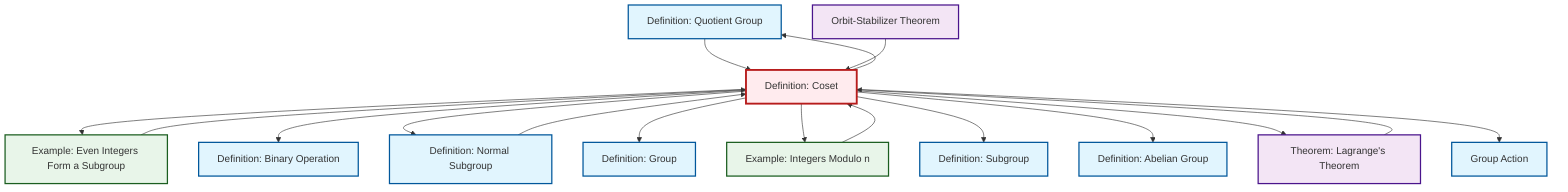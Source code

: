 graph TD
    classDef definition fill:#e1f5fe,stroke:#01579b,stroke-width:2px
    classDef theorem fill:#f3e5f5,stroke:#4a148c,stroke-width:2px
    classDef axiom fill:#fff3e0,stroke:#e65100,stroke-width:2px
    classDef example fill:#e8f5e9,stroke:#1b5e20,stroke-width:2px
    classDef current fill:#ffebee,stroke:#b71c1c,stroke-width:3px
    def-quotient-group["Definition: Quotient Group"]:::definition
    def-group-action["Group Action"]:::definition
    ex-even-integers-subgroup["Example: Even Integers Form a Subgroup"]:::example
    def-abelian-group["Definition: Abelian Group"]:::definition
    def-subgroup["Definition: Subgroup"]:::definition
    ex-quotient-integers-mod-n["Example: Integers Modulo n"]:::example
    def-group["Definition: Group"]:::definition
    def-binary-operation["Definition: Binary Operation"]:::definition
    def-normal-subgroup["Definition: Normal Subgroup"]:::definition
    thm-orbit-stabilizer["Orbit-Stabilizer Theorem"]:::theorem
    def-coset["Definition: Coset"]:::definition
    thm-lagrange["Theorem: Lagrange's Theorem"]:::theorem
    ex-even-integers-subgroup --> def-coset
    def-coset --> ex-even-integers-subgroup
    def-coset --> def-binary-operation
    def-coset --> def-normal-subgroup
    def-coset --> def-quotient-group
    def-coset --> def-group
    def-coset --> ex-quotient-integers-mod-n
    def-coset --> def-subgroup
    def-coset --> def-abelian-group
    thm-lagrange --> def-coset
    def-coset --> thm-lagrange
    ex-quotient-integers-mod-n --> def-coset
    def-quotient-group --> def-coset
    def-normal-subgroup --> def-coset
    thm-orbit-stabilizer --> def-coset
    def-coset --> def-group-action
    class def-coset current